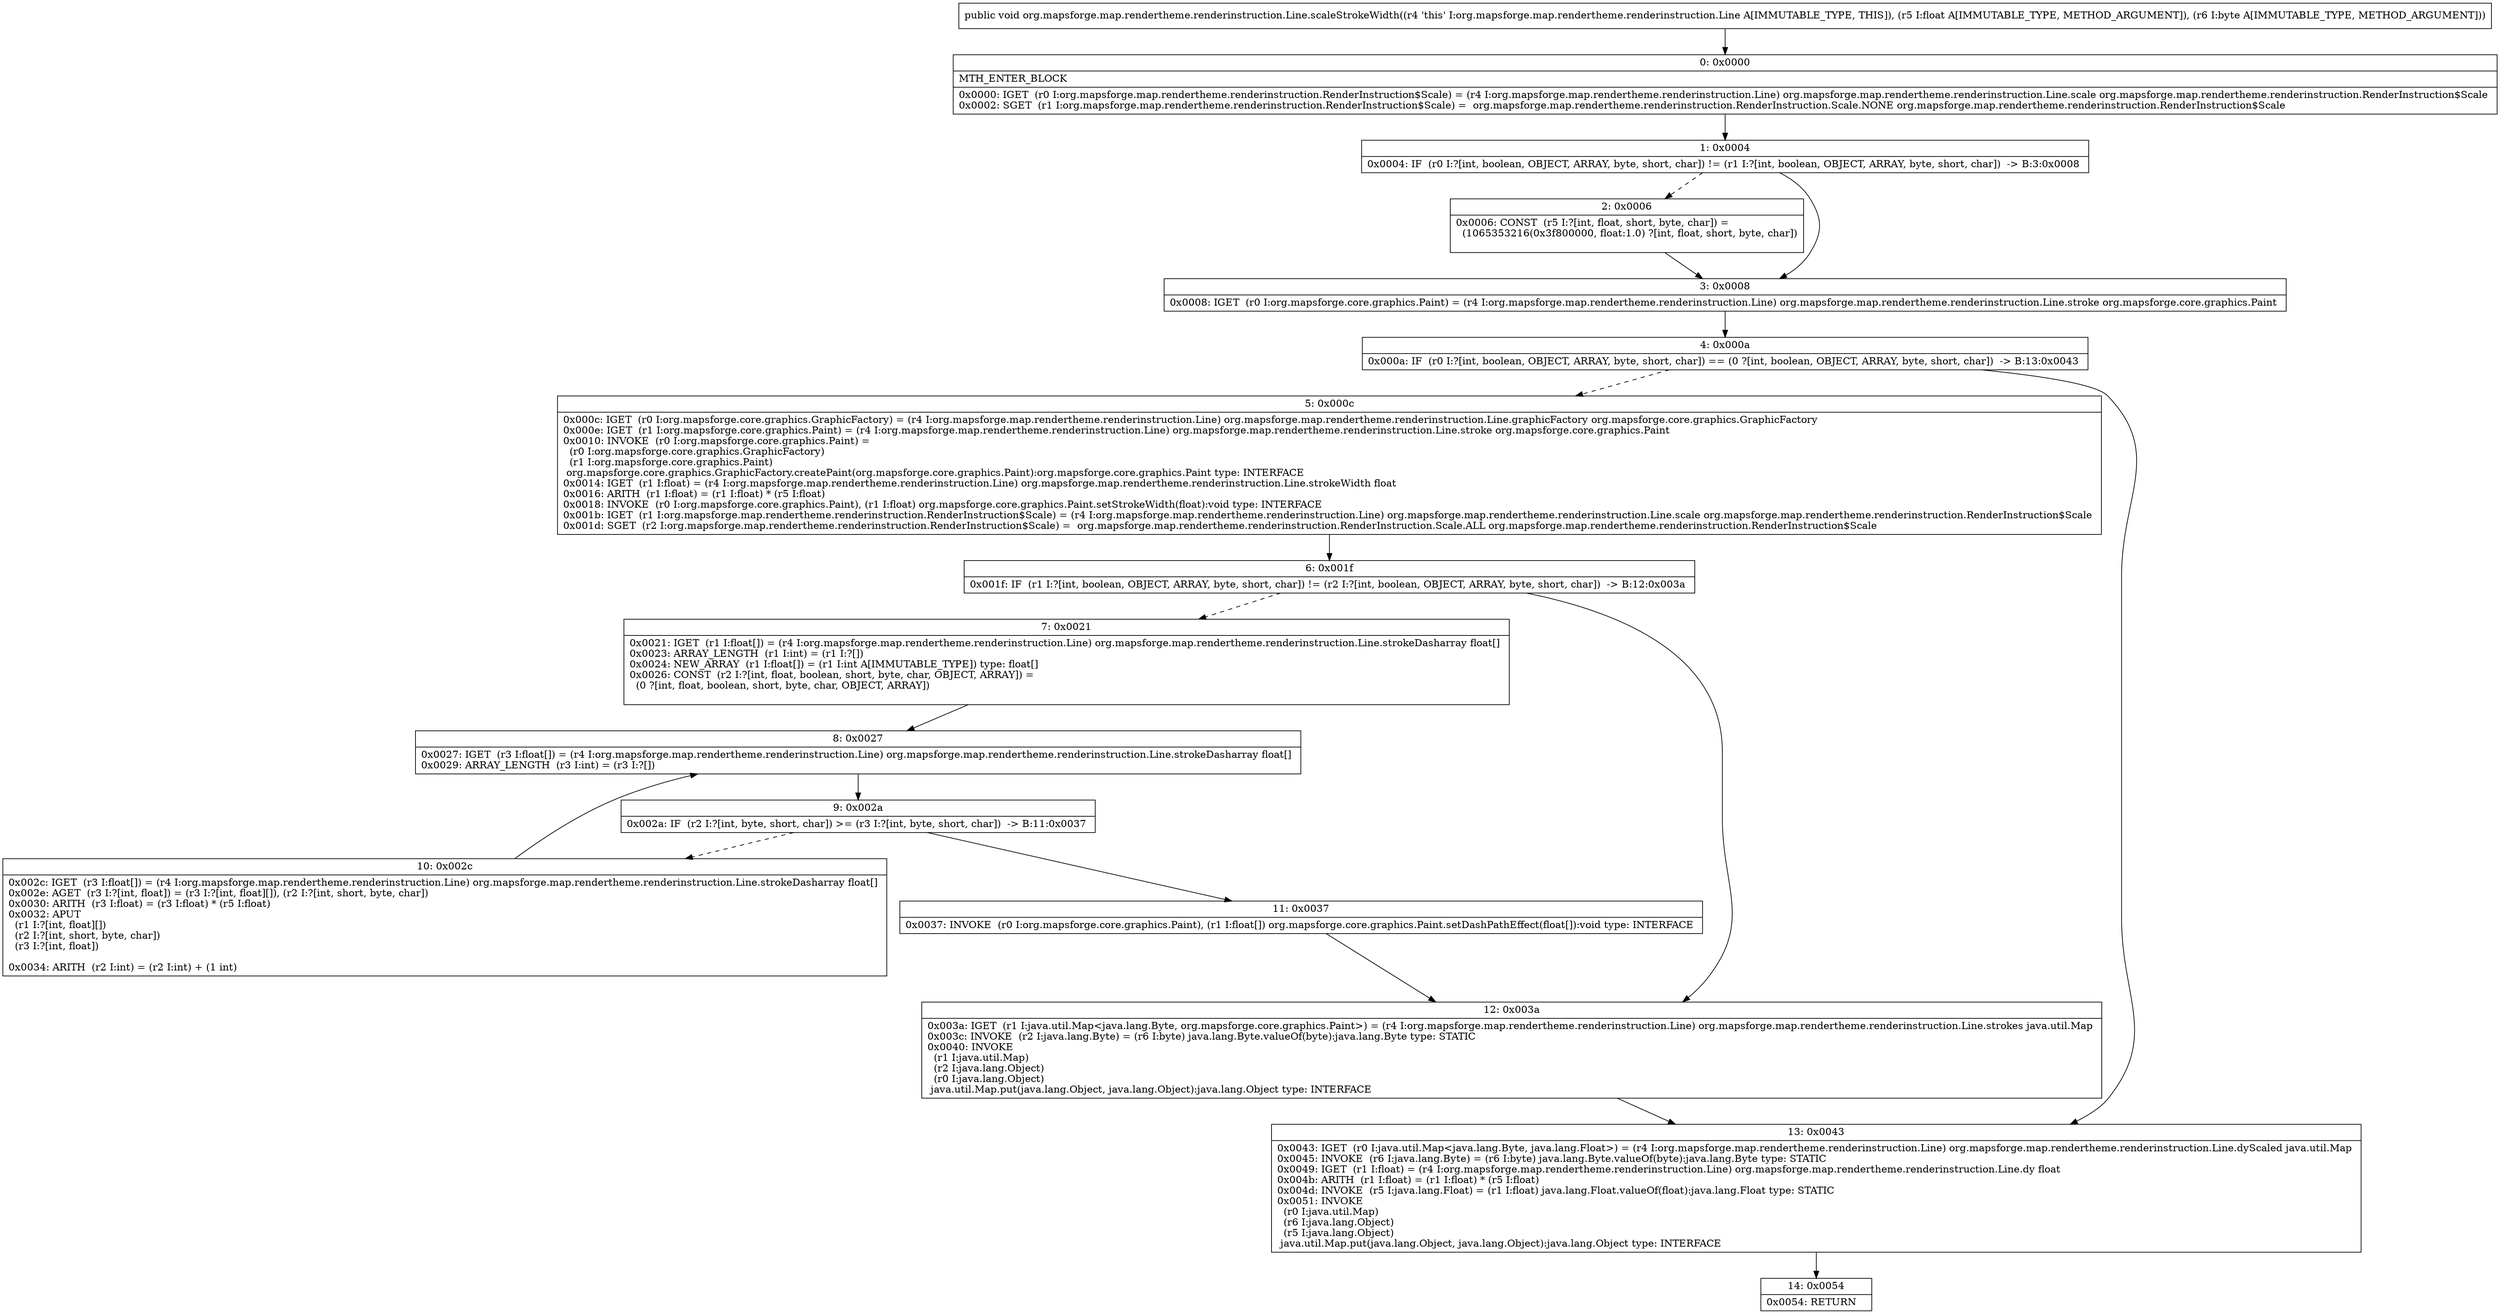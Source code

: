 digraph "CFG fororg.mapsforge.map.rendertheme.renderinstruction.Line.scaleStrokeWidth(FB)V" {
Node_0 [shape=record,label="{0\:\ 0x0000|MTH_ENTER_BLOCK\l|0x0000: IGET  (r0 I:org.mapsforge.map.rendertheme.renderinstruction.RenderInstruction$Scale) = (r4 I:org.mapsforge.map.rendertheme.renderinstruction.Line) org.mapsforge.map.rendertheme.renderinstruction.Line.scale org.mapsforge.map.rendertheme.renderinstruction.RenderInstruction$Scale \l0x0002: SGET  (r1 I:org.mapsforge.map.rendertheme.renderinstruction.RenderInstruction$Scale) =  org.mapsforge.map.rendertheme.renderinstruction.RenderInstruction.Scale.NONE org.mapsforge.map.rendertheme.renderinstruction.RenderInstruction$Scale \l}"];
Node_1 [shape=record,label="{1\:\ 0x0004|0x0004: IF  (r0 I:?[int, boolean, OBJECT, ARRAY, byte, short, char]) != (r1 I:?[int, boolean, OBJECT, ARRAY, byte, short, char])  \-\> B:3:0x0008 \l}"];
Node_2 [shape=record,label="{2\:\ 0x0006|0x0006: CONST  (r5 I:?[int, float, short, byte, char]) = \l  (1065353216(0x3f800000, float:1.0) ?[int, float, short, byte, char])\l \l}"];
Node_3 [shape=record,label="{3\:\ 0x0008|0x0008: IGET  (r0 I:org.mapsforge.core.graphics.Paint) = (r4 I:org.mapsforge.map.rendertheme.renderinstruction.Line) org.mapsforge.map.rendertheme.renderinstruction.Line.stroke org.mapsforge.core.graphics.Paint \l}"];
Node_4 [shape=record,label="{4\:\ 0x000a|0x000a: IF  (r0 I:?[int, boolean, OBJECT, ARRAY, byte, short, char]) == (0 ?[int, boolean, OBJECT, ARRAY, byte, short, char])  \-\> B:13:0x0043 \l}"];
Node_5 [shape=record,label="{5\:\ 0x000c|0x000c: IGET  (r0 I:org.mapsforge.core.graphics.GraphicFactory) = (r4 I:org.mapsforge.map.rendertheme.renderinstruction.Line) org.mapsforge.map.rendertheme.renderinstruction.Line.graphicFactory org.mapsforge.core.graphics.GraphicFactory \l0x000e: IGET  (r1 I:org.mapsforge.core.graphics.Paint) = (r4 I:org.mapsforge.map.rendertheme.renderinstruction.Line) org.mapsforge.map.rendertheme.renderinstruction.Line.stroke org.mapsforge.core.graphics.Paint \l0x0010: INVOKE  (r0 I:org.mapsforge.core.graphics.Paint) = \l  (r0 I:org.mapsforge.core.graphics.GraphicFactory)\l  (r1 I:org.mapsforge.core.graphics.Paint)\l org.mapsforge.core.graphics.GraphicFactory.createPaint(org.mapsforge.core.graphics.Paint):org.mapsforge.core.graphics.Paint type: INTERFACE \l0x0014: IGET  (r1 I:float) = (r4 I:org.mapsforge.map.rendertheme.renderinstruction.Line) org.mapsforge.map.rendertheme.renderinstruction.Line.strokeWidth float \l0x0016: ARITH  (r1 I:float) = (r1 I:float) * (r5 I:float) \l0x0018: INVOKE  (r0 I:org.mapsforge.core.graphics.Paint), (r1 I:float) org.mapsforge.core.graphics.Paint.setStrokeWidth(float):void type: INTERFACE \l0x001b: IGET  (r1 I:org.mapsforge.map.rendertheme.renderinstruction.RenderInstruction$Scale) = (r4 I:org.mapsforge.map.rendertheme.renderinstruction.Line) org.mapsforge.map.rendertheme.renderinstruction.Line.scale org.mapsforge.map.rendertheme.renderinstruction.RenderInstruction$Scale \l0x001d: SGET  (r2 I:org.mapsforge.map.rendertheme.renderinstruction.RenderInstruction$Scale) =  org.mapsforge.map.rendertheme.renderinstruction.RenderInstruction.Scale.ALL org.mapsforge.map.rendertheme.renderinstruction.RenderInstruction$Scale \l}"];
Node_6 [shape=record,label="{6\:\ 0x001f|0x001f: IF  (r1 I:?[int, boolean, OBJECT, ARRAY, byte, short, char]) != (r2 I:?[int, boolean, OBJECT, ARRAY, byte, short, char])  \-\> B:12:0x003a \l}"];
Node_7 [shape=record,label="{7\:\ 0x0021|0x0021: IGET  (r1 I:float[]) = (r4 I:org.mapsforge.map.rendertheme.renderinstruction.Line) org.mapsforge.map.rendertheme.renderinstruction.Line.strokeDasharray float[] \l0x0023: ARRAY_LENGTH  (r1 I:int) = (r1 I:?[]) \l0x0024: NEW_ARRAY  (r1 I:float[]) = (r1 I:int A[IMMUTABLE_TYPE]) type: float[] \l0x0026: CONST  (r2 I:?[int, float, boolean, short, byte, char, OBJECT, ARRAY]) = \l  (0 ?[int, float, boolean, short, byte, char, OBJECT, ARRAY])\l \l}"];
Node_8 [shape=record,label="{8\:\ 0x0027|0x0027: IGET  (r3 I:float[]) = (r4 I:org.mapsforge.map.rendertheme.renderinstruction.Line) org.mapsforge.map.rendertheme.renderinstruction.Line.strokeDasharray float[] \l0x0029: ARRAY_LENGTH  (r3 I:int) = (r3 I:?[]) \l}"];
Node_9 [shape=record,label="{9\:\ 0x002a|0x002a: IF  (r2 I:?[int, byte, short, char]) \>= (r3 I:?[int, byte, short, char])  \-\> B:11:0x0037 \l}"];
Node_10 [shape=record,label="{10\:\ 0x002c|0x002c: IGET  (r3 I:float[]) = (r4 I:org.mapsforge.map.rendertheme.renderinstruction.Line) org.mapsforge.map.rendertheme.renderinstruction.Line.strokeDasharray float[] \l0x002e: AGET  (r3 I:?[int, float]) = (r3 I:?[int, float][]), (r2 I:?[int, short, byte, char]) \l0x0030: ARITH  (r3 I:float) = (r3 I:float) * (r5 I:float) \l0x0032: APUT  \l  (r1 I:?[int, float][])\l  (r2 I:?[int, short, byte, char])\l  (r3 I:?[int, float])\l \l0x0034: ARITH  (r2 I:int) = (r2 I:int) + (1 int) \l}"];
Node_11 [shape=record,label="{11\:\ 0x0037|0x0037: INVOKE  (r0 I:org.mapsforge.core.graphics.Paint), (r1 I:float[]) org.mapsforge.core.graphics.Paint.setDashPathEffect(float[]):void type: INTERFACE \l}"];
Node_12 [shape=record,label="{12\:\ 0x003a|0x003a: IGET  (r1 I:java.util.Map\<java.lang.Byte, org.mapsforge.core.graphics.Paint\>) = (r4 I:org.mapsforge.map.rendertheme.renderinstruction.Line) org.mapsforge.map.rendertheme.renderinstruction.Line.strokes java.util.Map \l0x003c: INVOKE  (r2 I:java.lang.Byte) = (r6 I:byte) java.lang.Byte.valueOf(byte):java.lang.Byte type: STATIC \l0x0040: INVOKE  \l  (r1 I:java.util.Map)\l  (r2 I:java.lang.Object)\l  (r0 I:java.lang.Object)\l java.util.Map.put(java.lang.Object, java.lang.Object):java.lang.Object type: INTERFACE \l}"];
Node_13 [shape=record,label="{13\:\ 0x0043|0x0043: IGET  (r0 I:java.util.Map\<java.lang.Byte, java.lang.Float\>) = (r4 I:org.mapsforge.map.rendertheme.renderinstruction.Line) org.mapsforge.map.rendertheme.renderinstruction.Line.dyScaled java.util.Map \l0x0045: INVOKE  (r6 I:java.lang.Byte) = (r6 I:byte) java.lang.Byte.valueOf(byte):java.lang.Byte type: STATIC \l0x0049: IGET  (r1 I:float) = (r4 I:org.mapsforge.map.rendertheme.renderinstruction.Line) org.mapsforge.map.rendertheme.renderinstruction.Line.dy float \l0x004b: ARITH  (r1 I:float) = (r1 I:float) * (r5 I:float) \l0x004d: INVOKE  (r5 I:java.lang.Float) = (r1 I:float) java.lang.Float.valueOf(float):java.lang.Float type: STATIC \l0x0051: INVOKE  \l  (r0 I:java.util.Map)\l  (r6 I:java.lang.Object)\l  (r5 I:java.lang.Object)\l java.util.Map.put(java.lang.Object, java.lang.Object):java.lang.Object type: INTERFACE \l}"];
Node_14 [shape=record,label="{14\:\ 0x0054|0x0054: RETURN   \l}"];
MethodNode[shape=record,label="{public void org.mapsforge.map.rendertheme.renderinstruction.Line.scaleStrokeWidth((r4 'this' I:org.mapsforge.map.rendertheme.renderinstruction.Line A[IMMUTABLE_TYPE, THIS]), (r5 I:float A[IMMUTABLE_TYPE, METHOD_ARGUMENT]), (r6 I:byte A[IMMUTABLE_TYPE, METHOD_ARGUMENT])) }"];
MethodNode -> Node_0;
Node_0 -> Node_1;
Node_1 -> Node_2[style=dashed];
Node_1 -> Node_3;
Node_2 -> Node_3;
Node_3 -> Node_4;
Node_4 -> Node_5[style=dashed];
Node_4 -> Node_13;
Node_5 -> Node_6;
Node_6 -> Node_7[style=dashed];
Node_6 -> Node_12;
Node_7 -> Node_8;
Node_8 -> Node_9;
Node_9 -> Node_10[style=dashed];
Node_9 -> Node_11;
Node_10 -> Node_8;
Node_11 -> Node_12;
Node_12 -> Node_13;
Node_13 -> Node_14;
}

